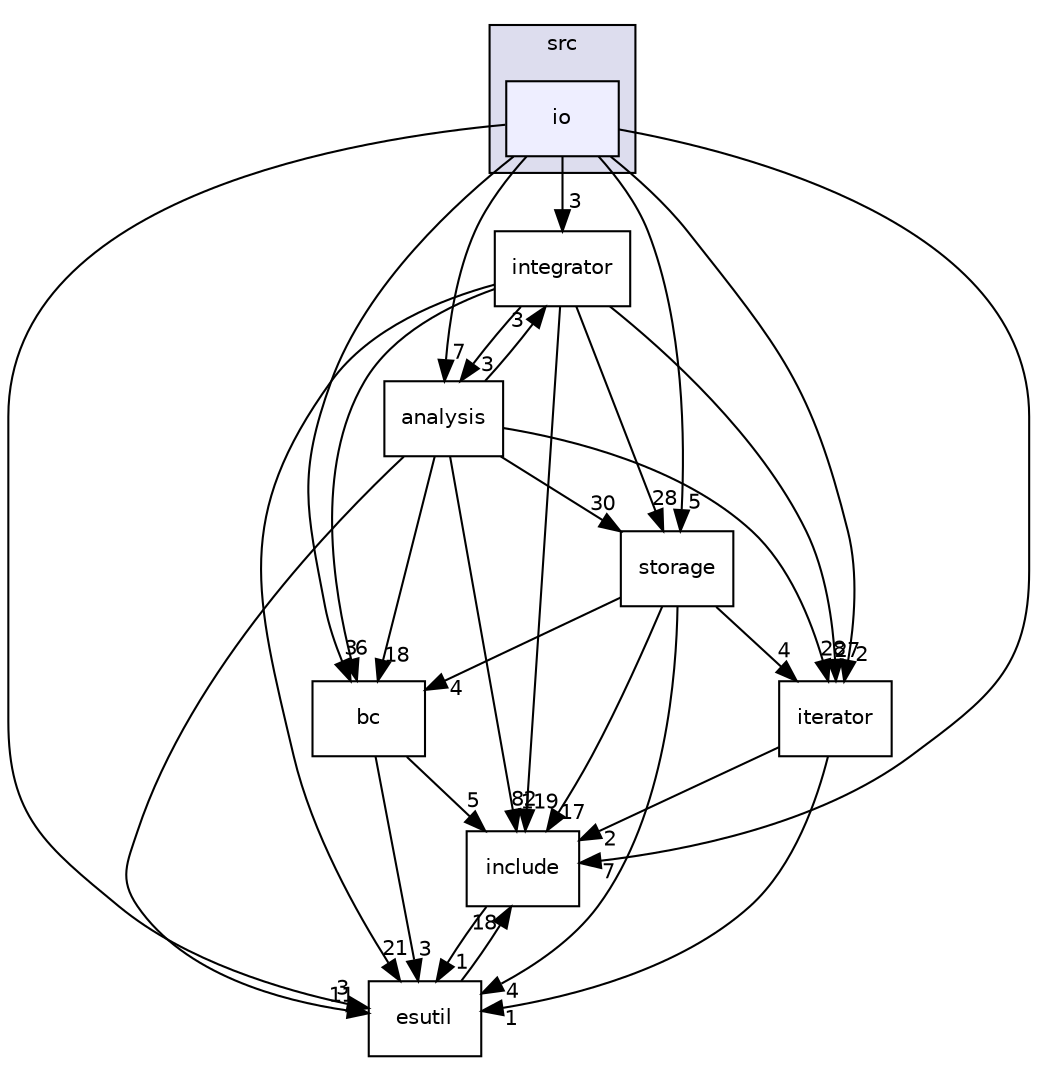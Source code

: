 digraph G {
  compound=true
  node [ fontsize="10", fontname="Helvetica"];
  edge [ labelfontsize="10", labelfontname="Helvetica"];
  subgraph clusterdir_840424569f8391225c4dad9612f75a9e {
    graph [ bgcolor="#ddddee", pencolor="black", label="src" fontname="Helvetica", fontsize="10", URL="dir_840424569f8391225c4dad9612f75a9e.html"]
  dir_e96add3f2184cfbb53df483064adcf17 [shape=box, label="io", style="filled", fillcolor="#eeeeff", pencolor="black", URL="dir_e96add3f2184cfbb53df483064adcf17.html"];
  }
  dir_2a2e0dc813ea93660324bc7ee2ed68a5 [shape=box label="bc" URL="dir_2a2e0dc813ea93660324bc7ee2ed68a5.html"];
  dir_07322392141941e5ed4d0e488e425da5 [shape=box label="include" URL="dir_07322392141941e5ed4d0e488e425da5.html"];
  dir_3d95eb22befbb2806b1670226558eac0 [shape=box label="storage" URL="dir_3d95eb22befbb2806b1670226558eac0.html"];
  dir_84f46cc2d69dedd3127866f85b6e7445 [shape=box label="integrator" URL="dir_84f46cc2d69dedd3127866f85b6e7445.html"];
  dir_65a7cc55549575d8215876edefddfa16 [shape=box label="iterator" URL="dir_65a7cc55549575d8215876edefddfa16.html"];
  dir_b33d47cb326370002da52f5daea73f20 [shape=box label="analysis" URL="dir_b33d47cb326370002da52f5daea73f20.html"];
  dir_30ad0123404772abcdaf509545407766 [shape=box label="esutil" URL="dir_30ad0123404772abcdaf509545407766.html"];
  dir_2a2e0dc813ea93660324bc7ee2ed68a5->dir_07322392141941e5ed4d0e488e425da5 [headlabel="5", labeldistance=1.5 headhref="dir_000007_000013.html"];
  dir_2a2e0dc813ea93660324bc7ee2ed68a5->dir_30ad0123404772abcdaf509545407766 [headlabel="3", labeldistance=1.5 headhref="dir_000007_000008.html"];
  dir_07322392141941e5ed4d0e488e425da5->dir_30ad0123404772abcdaf509545407766 [headlabel="1", labeldistance=1.5 headhref="dir_000013_000008.html"];
  dir_e96add3f2184cfbb53df483064adcf17->dir_2a2e0dc813ea93660324bc7ee2ed68a5 [headlabel="3", labeldistance=1.5 headhref="dir_000011_000007.html"];
  dir_e96add3f2184cfbb53df483064adcf17->dir_07322392141941e5ed4d0e488e425da5 [headlabel="7", labeldistance=1.5 headhref="dir_000011_000013.html"];
  dir_e96add3f2184cfbb53df483064adcf17->dir_3d95eb22befbb2806b1670226558eac0 [headlabel="5", labeldistance=1.5 headhref="dir_000011_000012.html"];
  dir_e96add3f2184cfbb53df483064adcf17->dir_84f46cc2d69dedd3127866f85b6e7445 [headlabel="3", labeldistance=1.5 headhref="dir_000011_000009.html"];
  dir_e96add3f2184cfbb53df483064adcf17->dir_65a7cc55549575d8215876edefddfa16 [headlabel="2", labeldistance=1.5 headhref="dir_000011_000014.html"];
  dir_e96add3f2184cfbb53df483064adcf17->dir_b33d47cb326370002da52f5daea73f20 [headlabel="7", labeldistance=1.5 headhref="dir_000011_000006.html"];
  dir_e96add3f2184cfbb53df483064adcf17->dir_30ad0123404772abcdaf509545407766 [headlabel="3", labeldistance=1.5 headhref="dir_000011_000008.html"];
  dir_3d95eb22befbb2806b1670226558eac0->dir_2a2e0dc813ea93660324bc7ee2ed68a5 [headlabel="4", labeldistance=1.5 headhref="dir_000012_000007.html"];
  dir_3d95eb22befbb2806b1670226558eac0->dir_07322392141941e5ed4d0e488e425da5 [headlabel="17", labeldistance=1.5 headhref="dir_000012_000013.html"];
  dir_3d95eb22befbb2806b1670226558eac0->dir_65a7cc55549575d8215876edefddfa16 [headlabel="4", labeldistance=1.5 headhref="dir_000012_000014.html"];
  dir_3d95eb22befbb2806b1670226558eac0->dir_30ad0123404772abcdaf509545407766 [headlabel="4", labeldistance=1.5 headhref="dir_000012_000008.html"];
  dir_84f46cc2d69dedd3127866f85b6e7445->dir_2a2e0dc813ea93660324bc7ee2ed68a5 [headlabel="6", labeldistance=1.5 headhref="dir_000009_000007.html"];
  dir_84f46cc2d69dedd3127866f85b6e7445->dir_07322392141941e5ed4d0e488e425da5 [headlabel="119", labeldistance=1.5 headhref="dir_000009_000013.html"];
  dir_84f46cc2d69dedd3127866f85b6e7445->dir_3d95eb22befbb2806b1670226558eac0 [headlabel="28", labeldistance=1.5 headhref="dir_000009_000012.html"];
  dir_84f46cc2d69dedd3127866f85b6e7445->dir_65a7cc55549575d8215876edefddfa16 [headlabel="27", labeldistance=1.5 headhref="dir_000009_000014.html"];
  dir_84f46cc2d69dedd3127866f85b6e7445->dir_b33d47cb326370002da52f5daea73f20 [headlabel="3", labeldistance=1.5 headhref="dir_000009_000006.html"];
  dir_84f46cc2d69dedd3127866f85b6e7445->dir_30ad0123404772abcdaf509545407766 [headlabel="21", labeldistance=1.5 headhref="dir_000009_000008.html"];
  dir_65a7cc55549575d8215876edefddfa16->dir_07322392141941e5ed4d0e488e425da5 [headlabel="2", labeldistance=1.5 headhref="dir_000014_000013.html"];
  dir_65a7cc55549575d8215876edefddfa16->dir_30ad0123404772abcdaf509545407766 [headlabel="1", labeldistance=1.5 headhref="dir_000014_000008.html"];
  dir_b33d47cb326370002da52f5daea73f20->dir_2a2e0dc813ea93660324bc7ee2ed68a5 [headlabel="18", labeldistance=1.5 headhref="dir_000006_000007.html"];
  dir_b33d47cb326370002da52f5daea73f20->dir_07322392141941e5ed4d0e488e425da5 [headlabel="82", labeldistance=1.5 headhref="dir_000006_000013.html"];
  dir_b33d47cb326370002da52f5daea73f20->dir_3d95eb22befbb2806b1670226558eac0 [headlabel="30", labeldistance=1.5 headhref="dir_000006_000012.html"];
  dir_b33d47cb326370002da52f5daea73f20->dir_84f46cc2d69dedd3127866f85b6e7445 [headlabel="3", labeldistance=1.5 headhref="dir_000006_000009.html"];
  dir_b33d47cb326370002da52f5daea73f20->dir_65a7cc55549575d8215876edefddfa16 [headlabel="28", labeldistance=1.5 headhref="dir_000006_000014.html"];
  dir_b33d47cb326370002da52f5daea73f20->dir_30ad0123404772abcdaf509545407766 [headlabel="11", labeldistance=1.5 headhref="dir_000006_000008.html"];
  dir_30ad0123404772abcdaf509545407766->dir_07322392141941e5ed4d0e488e425da5 [headlabel="18", labeldistance=1.5 headhref="dir_000008_000013.html"];
}
